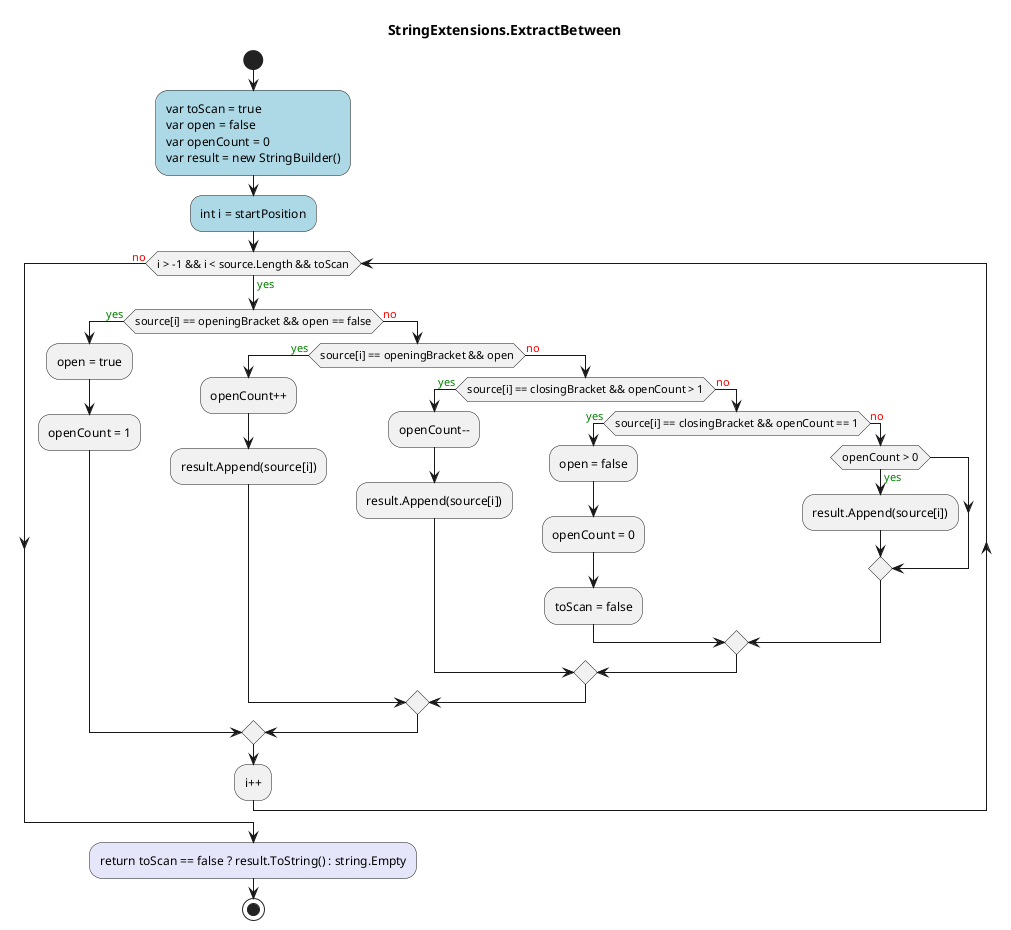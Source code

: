 @startuml StringExtensions.ExtractBetween
title StringExtensions.ExtractBetween
start
#LightBlue:var toScan = true
var open = false
var openCount = 0
var result = new StringBuilder();
#LightBlue:int i = startPosition;
while (i > -1 && i < source.Length && toScan) is (<color:green>yes)
    if (source[i] == openingBracket && open == false) then (<color:green>yes)
        :open = true;
        :openCount = 1;
      else (<color:red>no)
        if (source[i] == openingBracket && open) then (<color:green>yes)
            :openCount++;
            :result.Append(source[i]);
          else (<color:red>no)
            if (source[i] == closingBracket && openCount > 1) then (<color:green>yes)
                :openCount--;
                :result.Append(source[i]);
              else (<color:red>no)
                if (source[i] == closingBracket && openCount == 1) then (<color:green>yes)
                    :open = false;
                    :openCount = 0;
                    :toScan = false;
                  else (<color:red>no)
                    if (openCount > 0) then (<color:green>yes)
                        :result.Append(source[i]);
                    endif
                endif
            endif
        endif
    endif
:i++;
endwhile (<color:red>no)
#Lavender:return toScan == false ? result.ToString() : string.Empty;
stop
@enduml
